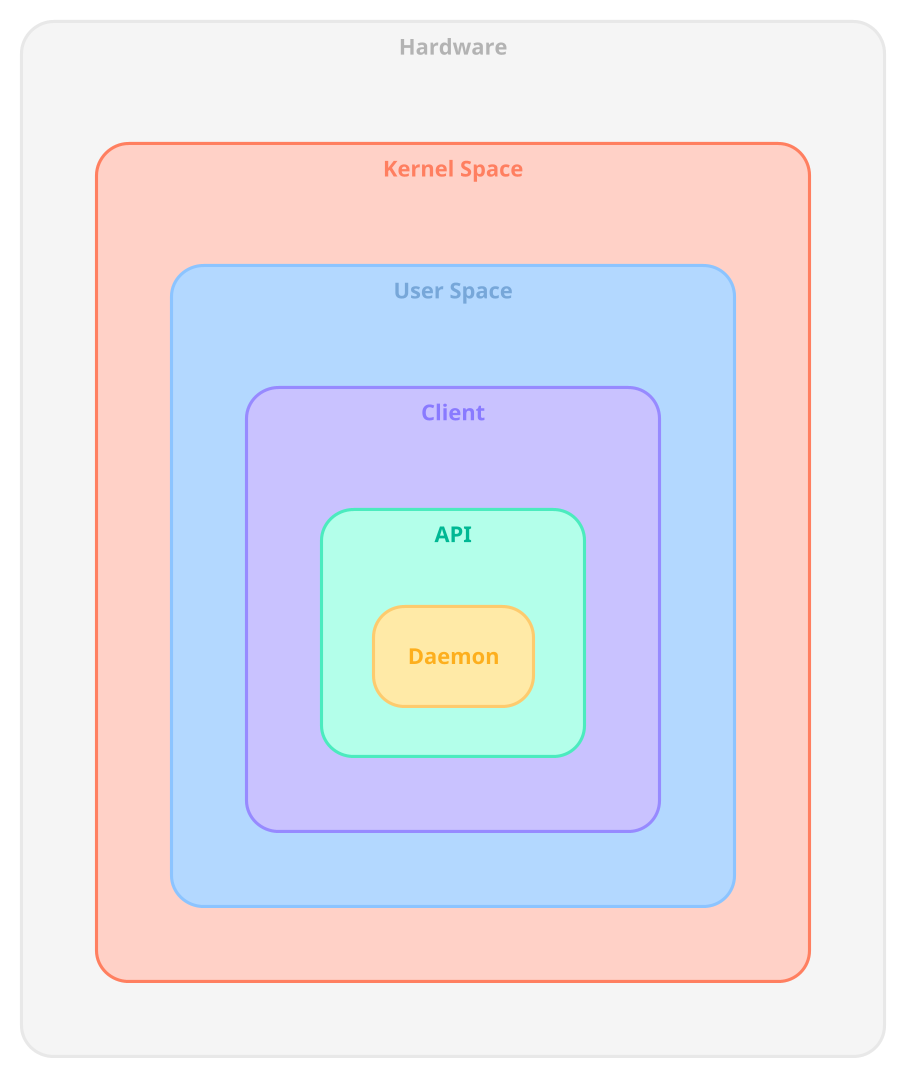 @startuml docker_full_stack

!pragma teoz true
hide stereotype
skinparam dpi 300
skinparam linetype ortho
skinparam defaultFontSize 10
skinparam shadowing false
skinparam backgroundColor transparent

skinparam defaultFontName        "Verdana"
skinparam ParticipantPadding     10
skinparam BoxPadding             10
skinparam Padding                1

skinparam nodesep 5
skinparam ranksep 5

skinparam RoundCorner 20
skinparam ArrowColor #9DADC1
skinparam ArrowThickness 1
skinParam ArrowFontSize 5

skinparam defaultTextAlignment right

skinparam rectangle<<Default>> {
  BackgroundColor #F5F5F5

  BorderColor #E8E8E8
  BorderThickness 1

  FontColor #B3B3B3
  FontSize 7
  FontStyle bold
}

skinparam rectangle<<Red>> {
  BackgroundColor #FFD1C7

  BorderColor #FF7F60
  BorderThickness 1


  FontColor #FF7F60
  FontSize 7
  FontStyle bold
}

skinparam rectangle<<Blue>> {
  BackgroundColor #B3D8FF

  BorderColor #8CC4FF
  BorderThickness 1

  FontColor #77A7D9
  FontSize 7
  FontStyle bold
}

skinparam rectangle<<Green>> {
  BackgroundColor #B3FFEA
  
  BorderColor #4BEBBE
  BorderThickness 1

  FontColor #00b894
  FontSize 7
  FontStyle bold
}

skinparam rectangle<<Yellow>> {
  BackgroundColor #ffeaa7

  BorderColor #fdcb6e

  BorderThickness 1

  FontStyle Bold
  FontColor #FDAF1E
  FontSize 7
}

skinparam rectangle<<Purple>> {
  BackgroundColor #C9C2FF

  BorderColor #978AFF

  BorderThickness 1

  FontStyle Bold
  FontColor #897AFF
  FontSize 7
}

rectangle "Hardware" <<Default>> {
  rectangle "Kernel Space" <<Red>> {
    rectangle "User Space" <<Blue>> {
      rectangle "Client" <<Purple>> {
        rectangle "API" <<Green>> {
          rectangle "Daemon" <<Yellow>>
        }
      }
    }
  }
}
@enduml